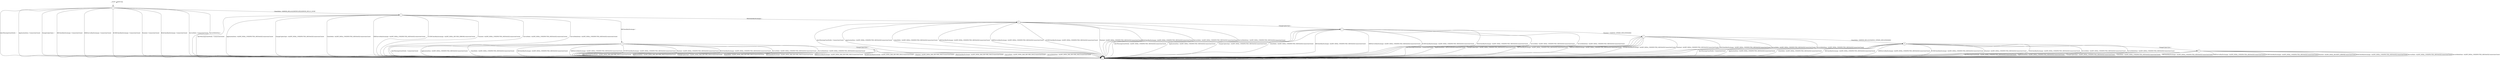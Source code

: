 digraph g {
	graph [name=g];
	__start0	[shape=none];
	__start0 -> __start0	[key=0,
		label="Self loop"];
	s0	[label=0,
		shape=circle];
	__start0 -> s0	[key=0];
	s1	[label=1,
		shape=circle];
	s0 -> s1	[key=0,
		label="AlertWarningCloseNotify / -"];
	s0 -> s1	[key=1,
		label="ApplicationData / ConnectionClosed"];
	s0 -> s1	[key=2,
		label="ChangeCipherSpec / -"];
	s0 -> s1	[key=3,
		label="DHClientKeyExchange / ConnectionClosed"];
	s0 -> s1	[key=4,
		label="DHEServerKeyExchange / ConnectionClosed"];
	s0 -> s1	[key=5,
		label="ECDHClientKeyExchange / ConnectionClosed"];
	s0 -> s1	[key=6,
		label="Finished / ConnectionClosed"];
	s0 -> s1	[key=7,
		label="RSAClientKeyExchange / ConnectionClosed"];
	s0 -> s1	[key=8,
		label="ServerHello / ConnectionClosed"];
	s0 -> s1	[key=9,
		label="ServerHelloDone / -"];
	s2	[label=2,
		shape=circle];
	s0 -> s2	[key=0,
		label="ClientHello / SERVER_HELLO|CERTIFICATE|SERVER_HELLO_DONE"];
	s1 -> s1	[key=0,
		label="AlertWarningCloseNotify / ConnectionClosed"];
	s1 -> s1	[key=1,
		label="ApplicationData / ConnectionClosed"];
	s1 -> s1	[key=2,
		label="ChangeCipherSpec / ConnectionClosed"];
	s1 -> s1	[key=3,
		label="ClientHello / ConnectionClosed"];
	s1 -> s1	[key=4,
		label="DHClientKeyExchange / ConnectionClosed"];
	s1 -> s1	[key=5,
		label="DHEServerKeyExchange / ConnectionClosed"];
	s1 -> s1	[key=6,
		label="ECDHClientKeyExchange / ConnectionClosed"];
	s1 -> s1	[key=7,
		label="Finished / ConnectionClosed"];
	s1 -> s1	[key=8,
		label="RSAClientKeyExchange / ConnectionClosed"];
	s1 -> s1	[key=9,
		label="ServerHello / ConnectionClosed"];
	s1 -> s1	[key=10,
		label="ServerHelloDone / ConnectionClosed"];
	s2 -> s1	[key=0,
		label="AlertWarningCloseNotify / ConnectionClosed"];
	s2 -> s1	[key=1,
		label="ApplicationData / ALERT_FATAL_UNEXPECTED_MESSAGE|ConnectionClosed"];
	s2 -> s1	[key=2,
		label="ChangeCipherSpec / ALERT_FATAL_UNEXPECTED_MESSAGE|ConnectionClosed"];
	s2 -> s1	[key=3,
		label="ClientHello / ALERT_FATAL_UNEXPECTED_MESSAGE|ConnectionClosed"];
	s2 -> s1	[key=4,
		label="DHEServerKeyExchange / ALERT_FATAL_UNEXPECTED_MESSAGE|ConnectionClosed"];
	s2 -> s1	[key=5,
		label="ECDHClientKeyExchange / ALERT_FATAL_DECODE_ERROR|ConnectionClosed"];
	s2 -> s1	[key=6,
		label="Finished / ALERT_FATAL_UNEXPECTED_MESSAGE|ConnectionClosed"];
	s2 -> s1	[key=7,
		label="ServerHello / ALERT_FATAL_UNEXPECTED_MESSAGE|ConnectionClosed"];
	s2 -> s1	[key=8,
		label="ServerHelloDone / ALERT_FATAL_UNEXPECTED_MESSAGE|ConnectionClosed"];
	s3	[label=3,
		shape=circle];
	s2 -> s3	[key=0,
		label="DHClientKeyExchange / -"];
	s6	[label=6,
		shape=circle];
	s2 -> s6	[key=0,
		label="RSAClientKeyExchange / -"];
	s3 -> s1	[key=0,
		label="AlertWarningCloseNotify / ConnectionClosed"];
	s3 -> s1	[key=1,
		label="ApplicationData / ALERT_FATAL_UNEXPECTED_MESSAGE|ConnectionClosed"];
	s3 -> s1	[key=2,
		label="ClientHello / ALERT_FATAL_UNEXPECTED_MESSAGE|ConnectionClosed"];
	s3 -> s1	[key=3,
		label="DHClientKeyExchange / ALERT_FATAL_UNEXPECTED_MESSAGE|ConnectionClosed"];
	s3 -> s1	[key=4,
		label="DHEServerKeyExchange / ALERT_FATAL_UNEXPECTED_MESSAGE|ConnectionClosed"];
	s3 -> s1	[key=5,
		label="ECDHClientKeyExchange / ALERT_FATAL_UNEXPECTED_MESSAGE|ConnectionClosed"];
	s3 -> s1	[key=6,
		label="Finished / ALERT_FATAL_UNEXPECTED_MESSAGE|ConnectionClosed"];
	s3 -> s1	[key=7,
		label="RSAClientKeyExchange / ALERT_FATAL_UNEXPECTED_MESSAGE|ConnectionClosed"];
	s3 -> s1	[key=8,
		label="ServerHello / ALERT_FATAL_UNEXPECTED_MESSAGE|ConnectionClosed"];
	s3 -> s1	[key=9,
		label="ServerHelloDone / ALERT_FATAL_UNEXPECTED_MESSAGE|ConnectionClosed"];
	s4	[label=4,
		shape=circle];
	s3 -> s4	[key=0,
		label="ChangeCipherSpec / -"];
	s4 -> s1	[key=0,
		label="AlertWarningCloseNotify / ALERT_FATAL_BAD_RECORD_MAC|ConnectionClosed"];
	s4 -> s1	[key=1,
		label="ApplicationData / ALERT_FATAL_BAD_RECORD_MAC|ConnectionClosed"];
	s4 -> s1	[key=2,
		label="ChangeCipherSpec / ALERT_FATAL_BAD_RECORD_MAC|ConnectionClosed"];
	s4 -> s1	[key=3,
		label="ClientHello / ALERT_FATAL_BAD_RECORD_MAC|ConnectionClosed"];
	s4 -> s1	[key=4,
		label="DHClientKeyExchange / ALERT_FATAL_BAD_RECORD_MAC|ConnectionClosed"];
	s4 -> s1	[key=5,
		label="DHEServerKeyExchange / ALERT_FATAL_BAD_RECORD_MAC|ConnectionClosed"];
	s4 -> s1	[key=6,
		label="ECDHClientKeyExchange / ALERT_FATAL_BAD_RECORD_MAC|ConnectionClosed"];
	s4 -> s1	[key=7,
		label="Finished / ALERT_FATAL_BAD_RECORD_MAC|ConnectionClosed"];
	s4 -> s1	[key=8,
		label="RSAClientKeyExchange / ALERT_FATAL_BAD_RECORD_MAC|ConnectionClosed"];
	s4 -> s1	[key=9,
		label="ServerHello / ALERT_FATAL_BAD_RECORD_MAC|ConnectionClosed"];
	s4 -> s1	[key=10,
		label="ServerHelloDone / ALERT_FATAL_BAD_RECORD_MAC|ConnectionClosed"];
	s5	[label=5,
		shape=circle];
	s5 -> s1	[key=0,
		label="AlertWarningCloseNotify / ALERT_FATAL_UNEXPECTED_MESSAGE|ConnectionClosed"];
	s5 -> s1	[key=1,
		label="ApplicationData / ALERT_FATAL_UNEXPECTED_MESSAGE|ConnectionClosed"];
	s5 -> s1	[key=2,
		label="ChangeCipherSpec / ALERT_FATAL_UNEXPECTED_MESSAGE|ConnectionClosed"];
	s5 -> s1	[key=3,
		label="ClientHello / ALERT_FATAL_UNEXPECTED_MESSAGE|ConnectionClosed"];
	s5 -> s1	[key=4,
		label="DHClientKeyExchange / ALERT_FATAL_UNEXPECTED_MESSAGE|ConnectionClosed"];
	s5 -> s1	[key=5,
		label="DHEServerKeyExchange / ALERT_FATAL_UNEXPECTED_MESSAGE|ConnectionClosed"];
	s5 -> s1	[key=6,
		label="ECDHClientKeyExchange / ALERT_FATAL_UNEXPECTED_MESSAGE|ConnectionClosed"];
	s5 -> s1	[key=7,
		label="RSAClientKeyExchange / ALERT_FATAL_UNEXPECTED_MESSAGE|ConnectionClosed"];
	s5 -> s1	[key=8,
		label="ServerHello / ALERT_FATAL_UNEXPECTED_MESSAGE|ConnectionClosed"];
	s5 -> s1	[key=9,
		label="ServerHelloDone / ALERT_FATAL_UNEXPECTED_MESSAGE|ConnectionClosed"];
	s7	[label=7,
		shape=circle];
	s5 -> s7	[key=0,
		label="Finished / CHANGE_CIPHER_SPEC|FINISHED"];
	s6 -> s1	[key=0,
		label="AlertWarningCloseNotify / ConnectionClosed"];
	s6 -> s1	[key=1,
		label="ApplicationData / ALERT_FATAL_UNEXPECTED_MESSAGE|ConnectionClosed"];
	s6 -> s1	[key=2,
		label="ClientHello / ALERT_FATAL_UNEXPECTED_MESSAGE|ConnectionClosed"];
	s6 -> s1	[key=3,
		label="DHClientKeyExchange / ALERT_FATAL_UNEXPECTED_MESSAGE|ConnectionClosed"];
	s6 -> s1	[key=4,
		label="DHEServerKeyExchange / ALERT_FATAL_UNEXPECTED_MESSAGE|ConnectionClosed"];
	s6 -> s1	[key=5,
		label="ECDHClientKeyExchange / ALERT_FATAL_UNEXPECTED_MESSAGE|ConnectionClosed"];
	s6 -> s1	[key=6,
		label="Finished / ALERT_FATAL_UNEXPECTED_MESSAGE|ConnectionClosed"];
	s6 -> s1	[key=7,
		label="RSAClientKeyExchange / ALERT_FATAL_UNEXPECTED_MESSAGE|ConnectionClosed"];
	s6 -> s1	[key=8,
		label="ServerHello / ALERT_FATAL_UNEXPECTED_MESSAGE|ConnectionClosed"];
	s6 -> s1	[key=9,
		label="ServerHelloDone / ALERT_FATAL_UNEXPECTED_MESSAGE|ConnectionClosed"];
	s6 -> s5	[key=0,
		label="ChangeCipherSpec / -"];
	s7 -> s1	[key=0,
		label="AlertWarningCloseNotify / ConnectionClosed"];
	s7 -> s1	[key=1,
		label="ApplicationData / APPLICATION|ConnectionClosed"];
	s7 -> s1	[key=2,
		label="ChangeCipherSpec / ALERT_FATAL_UNEXPECTED_MESSAGE|ConnectionClosed"];
	s7 -> s1	[key=3,
		label="DHClientKeyExchange / ALERT_FATAL_UNEXPECTED_MESSAGE|ConnectionClosed"];
	s7 -> s1	[key=4,
		label="DHEServerKeyExchange / ALERT_FATAL_UNEXPECTED_MESSAGE|ConnectionClosed"];
	s7 -> s1	[key=5,
		label="ECDHClientKeyExchange / ALERT_FATAL_UNEXPECTED_MESSAGE|ConnectionClosed"];
	s7 -> s1	[key=6,
		label="Finished / ALERT_FATAL_UNEXPECTED_MESSAGE|ConnectionClosed"];
	s7 -> s1	[key=7,
		label="RSAClientKeyExchange / ALERT_FATAL_UNEXPECTED_MESSAGE|ConnectionClosed"];
	s7 -> s1	[key=8,
		label="ServerHello / ALERT_FATAL_UNEXPECTED_MESSAGE|ConnectionClosed"];
	s7 -> s1	[key=9,
		label="ServerHelloDone / ALERT_FATAL_UNEXPECTED_MESSAGE|ConnectionClosed"];
	s9	[label=9,
		shape=circle];
	s7 -> s9	[key=0,
		label="ClientHello / SERVER_HELLO|CHANGE_CIPHER_SPEC|FINISHED"];
	s8	[label=8,
		shape=circle];
	s8 -> s1	[key=0,
		label="AlertWarningCloseNotify / ALERT_FATAL_UNEXPECTED_MESSAGE|ConnectionClosed"];
	s8 -> s1	[key=1,
		label="ApplicationData / ALERT_FATAL_UNEXPECTED_MESSAGE|ConnectionClosed"];
	s8 -> s1	[key=2,
		label="ChangeCipherSpec / ALERT_FATAL_UNEXPECTED_MESSAGE|ConnectionClosed"];
	s8 -> s1	[key=3,
		label="ClientHello / ALERT_FATAL_UNEXPECTED_MESSAGE|ConnectionClosed"];
	s8 -> s1	[key=4,
		label="DHClientKeyExchange / ALERT_FATAL_UNEXPECTED_MESSAGE|ConnectionClosed"];
	s8 -> s1	[key=5,
		label="DHEServerKeyExchange / ALERT_FATAL_UNEXPECTED_MESSAGE|ConnectionClosed"];
	s8 -> s1	[key=6,
		label="ECDHClientKeyExchange / ALERT_FATAL_UNEXPECTED_MESSAGE|ConnectionClosed"];
	s8 -> s1	[key=7,
		label="Finished / ALERT_FATAL_DECRYPT_ERROR|ConnectionClosed"];
	s8 -> s1	[key=8,
		label="RSAClientKeyExchange / ALERT_FATAL_UNEXPECTED_MESSAGE|ConnectionClosed"];
	s8 -> s1	[key=9,
		label="ServerHello / ALERT_FATAL_UNEXPECTED_MESSAGE|ConnectionClosed"];
	s8 -> s1	[key=10,
		label="ServerHelloDone / ALERT_FATAL_UNEXPECTED_MESSAGE|ConnectionClosed"];
	s9 -> s1	[key=0,
		label="AlertWarningCloseNotify / ConnectionClosed"];
	s9 -> s1	[key=1,
		label="ApplicationData / ALERT_FATAL_UNEXPECTED_MESSAGE|ConnectionClosed"];
	s9 -> s1	[key=2,
		label="ClientHello / ALERT_FATAL_UNEXPECTED_MESSAGE|ConnectionClosed"];
	s9 -> s1	[key=3,
		label="DHClientKeyExchange / ALERT_FATAL_UNEXPECTED_MESSAGE|ConnectionClosed"];
	s9 -> s1	[key=4,
		label="DHEServerKeyExchange / ALERT_FATAL_UNEXPECTED_MESSAGE|ConnectionClosed"];
	s9 -> s1	[key=5,
		label="ECDHClientKeyExchange / ALERT_FATAL_UNEXPECTED_MESSAGE|ConnectionClosed"];
	s9 -> s1	[key=6,
		label="Finished / ALERT_FATAL_UNEXPECTED_MESSAGE|ConnectionClosed"];
	s9 -> s1	[key=7,
		label="RSAClientKeyExchange / ALERT_FATAL_UNEXPECTED_MESSAGE|ConnectionClosed"];
	s9 -> s1	[key=8,
		label="ServerHello / ALERT_FATAL_UNEXPECTED_MESSAGE|ConnectionClosed"];
	s9 -> s1	[key=9,
		label="ServerHelloDone / ALERT_FATAL_UNEXPECTED_MESSAGE|ConnectionClosed"];
	s9 -> s8	[key=0,
		label="ChangeCipherSpec / -"];
}
